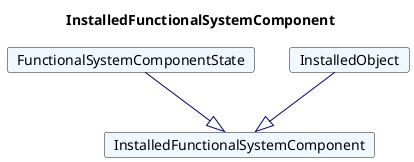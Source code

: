@startuml
Title InstalledFunctionalSystemComponent 

Card InstalledFunctionalSystemComponent #F0F8FF [
InstalledFunctionalSystemComponent
]
Card FunctionalSystemComponentState #F0F8FF [
FunctionalSystemComponentState
]
FunctionalSystemComponentState --|> InstalledFunctionalSystemComponent  #00008B 
Card InstalledObject #F0F8FF [
InstalledObject
]
InstalledObject --|> InstalledFunctionalSystemComponent  #00008B 
@enduml